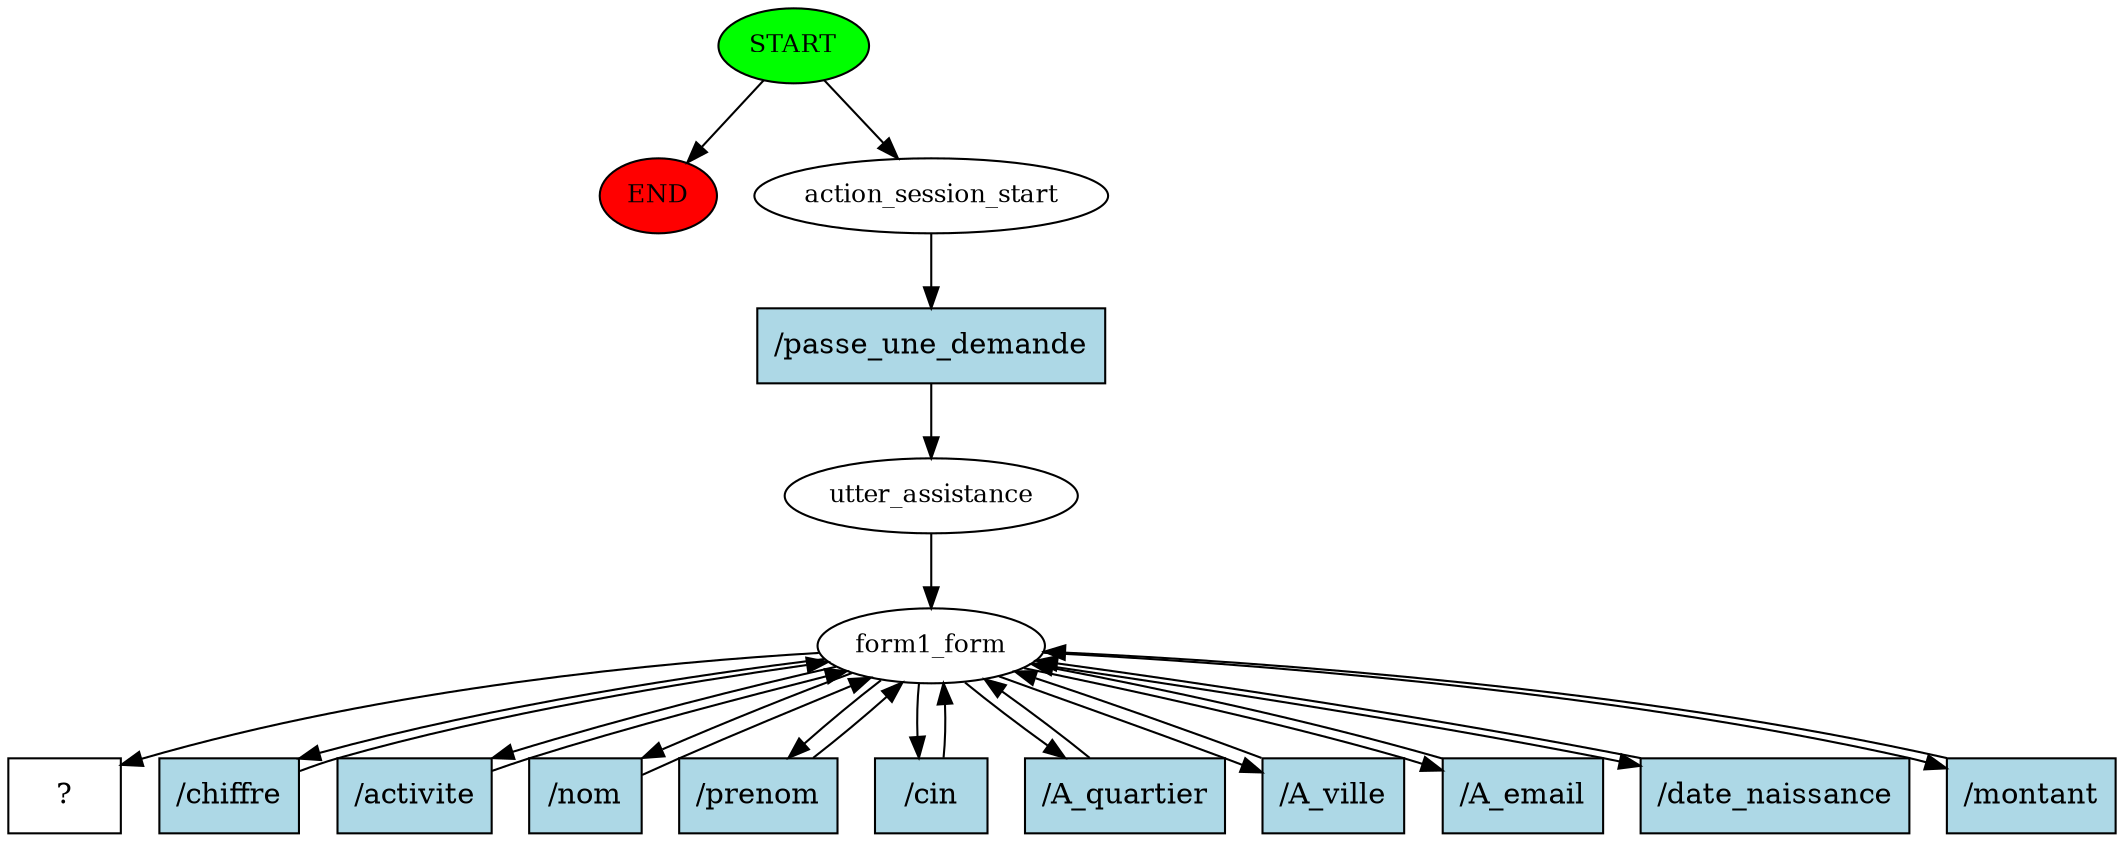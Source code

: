 digraph  {
0 [class="start active", fillcolor=green, fontsize=12, label=START, style=filled];
"-1" [class=end, fillcolor=red, fontsize=12, label=END, style=filled];
1 [class=active, fontsize=12, label=action_session_start];
2 [class=active, fontsize=12, label=utter_assistance];
3 [class=active, fontsize=12, label=form1_form];
26 [class="intent dashed active", label="  ?  ", shape=rect];
27 [class="intent active", fillcolor=lightblue, label="/passe_une_demande", shape=rect, style=filled];
28 [class="intent active", fillcolor=lightblue, label="/chiffre", shape=rect, style=filled];
29 [class="intent active", fillcolor=lightblue, label="/activite", shape=rect, style=filled];
30 [class="intent active", fillcolor=lightblue, label="/nom", shape=rect, style=filled];
31 [class="intent active", fillcolor=lightblue, label="/prenom", shape=rect, style=filled];
32 [class="intent active", fillcolor=lightblue, label="/cin", shape=rect, style=filled];
33 [class="intent active", fillcolor=lightblue, label="/A_quartier", shape=rect, style=filled];
34 [class="intent active", fillcolor=lightblue, label="/A_ville", shape=rect, style=filled];
35 [class="intent active", fillcolor=lightblue, label="/A_email", shape=rect, style=filled];
36 [class="intent active", fillcolor=lightblue, label="/date_naissance", shape=rect, style=filled];
37 [class="intent active", fillcolor=lightblue, label="/montant", shape=rect, style=filled];
0 -> "-1"  [class="", key=NONE, label=""];
0 -> 1  [class=active, key=NONE, label=""];
1 -> 27  [class=active, key=0];
2 -> 3  [class=active, key=NONE, label=""];
3 -> 26  [class=active, key=NONE, label=""];
3 -> 28  [class=active, key=0];
3 -> 29  [class=active, key=0];
3 -> 30  [class=active, key=0];
3 -> 31  [class=active, key=0];
3 -> 32  [class=active, key=0];
3 -> 33  [class=active, key=0];
3 -> 34  [class=active, key=0];
3 -> 35  [class=active, key=0];
3 -> 36  [class=active, key=0];
3 -> 37  [class=active, key=0];
27 -> 2  [class=active, key=0];
28 -> 3  [class=active, key=0];
29 -> 3  [class=active, key=0];
30 -> 3  [class=active, key=0];
31 -> 3  [class=active, key=0];
32 -> 3  [class=active, key=0];
33 -> 3  [class=active, key=0];
34 -> 3  [class=active, key=0];
35 -> 3  [class=active, key=0];
36 -> 3  [class=active, key=0];
37 -> 3  [class=active, key=0];
}
